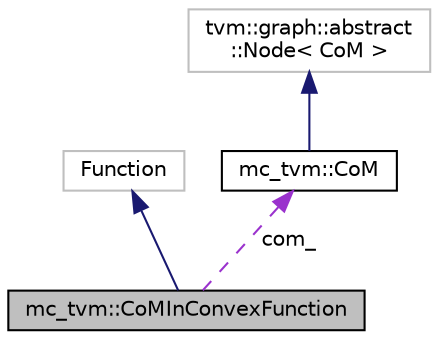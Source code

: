 digraph "mc_tvm::CoMInConvexFunction"
{
 // INTERACTIVE_SVG=YES
  edge [fontname="Helvetica",fontsize="10",labelfontname="Helvetica",labelfontsize="10"];
  node [fontname="Helvetica",fontsize="10",shape=record];
  Node2 [label="mc_tvm::CoMInConvexFunction",height=0.2,width=0.4,color="black", fillcolor="grey75", style="filled", fontcolor="black"];
  Node3 -> Node2 [dir="back",color="midnightblue",fontsize="10",style="solid",fontname="Helvetica"];
  Node3 [label="Function",height=0.2,width=0.4,color="grey75", fillcolor="white", style="filled"];
  Node4 -> Node2 [dir="back",color="darkorchid3",fontsize="10",style="dashed",label=" com_" ,fontname="Helvetica"];
  Node4 [label="mc_tvm::CoM",height=0.2,width=0.4,color="black", fillcolor="white", style="filled",URL="$structmc__tvm_1_1CoM.html"];
  Node5 -> Node4 [dir="back",color="midnightblue",fontsize="10",style="solid",fontname="Helvetica"];
  Node5 [label="tvm::graph::abstract\l::Node\< CoM \>",height=0.2,width=0.4,color="grey75", fillcolor="white", style="filled"];
}
